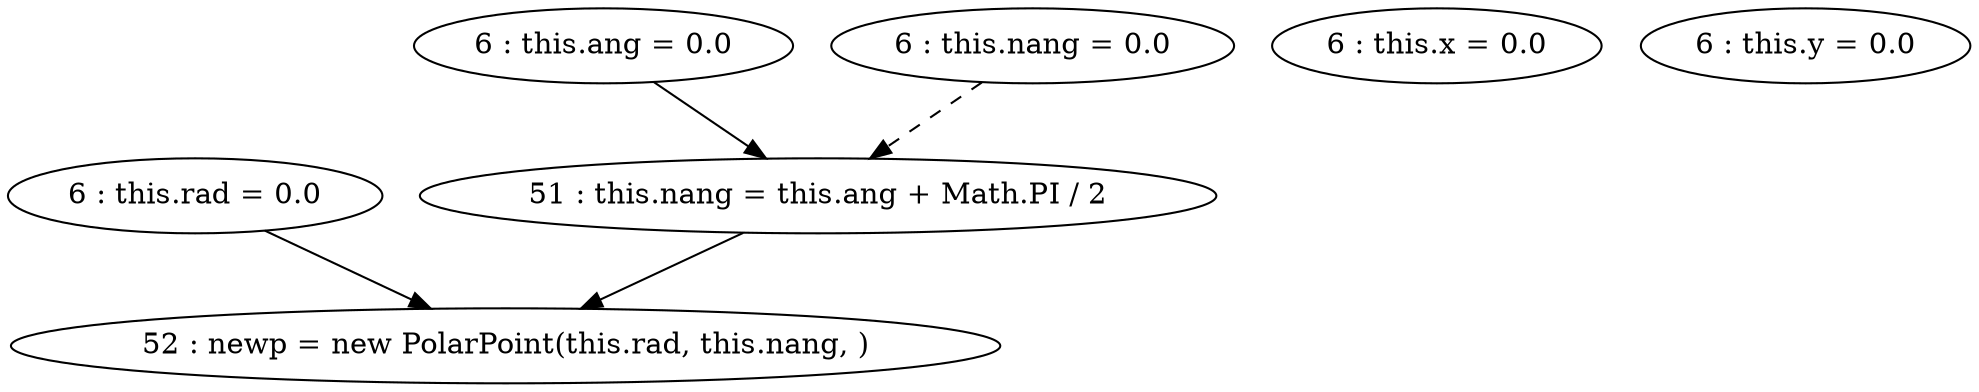 digraph G {
"6 : this.rad = 0.0"
"6 : this.rad = 0.0" -> "52 : newp = new PolarPoint(this.rad, this.nang, )"
"6 : this.ang = 0.0"
"6 : this.ang = 0.0" -> "51 : this.nang = this.ang + Math.PI / 2"
"6 : this.x = 0.0"
"6 : this.y = 0.0"
"6 : this.nang = 0.0"
"6 : this.nang = 0.0" -> "51 : this.nang = this.ang + Math.PI / 2" [style=dashed]
"51 : this.nang = this.ang + Math.PI / 2"
"51 : this.nang = this.ang + Math.PI / 2" -> "52 : newp = new PolarPoint(this.rad, this.nang, )"
"52 : newp = new PolarPoint(this.rad, this.nang, )"
}